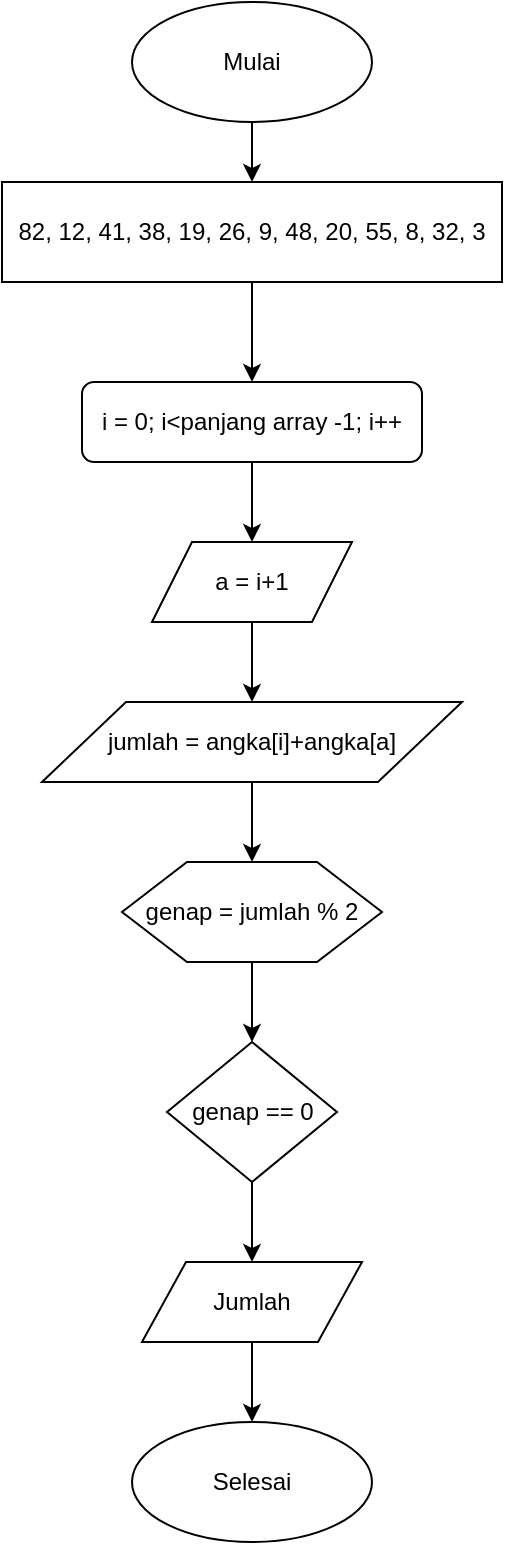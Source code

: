 <mxfile version="13.0.3" type="device"><diagram id="hIvQ0fMZSYZxDQKppyz7" name="Page-1"><mxGraphModel dx="852" dy="494" grid="1" gridSize="10" guides="1" tooltips="1" connect="1" arrows="1" fold="1" page="1" pageScale="1" pageWidth="850" pageHeight="1100" math="0" shadow="0"><root><mxCell id="0"/><mxCell id="1" parent="0"/><mxCell id="L3PJQPtcrhCKQBynPoIi-2" style="edgeStyle=orthogonalEdgeStyle;rounded=0;orthogonalLoop=1;jettySize=auto;html=1;" edge="1" parent="1" source="L3PJQPtcrhCKQBynPoIi-1"><mxGeometry relative="1" as="geometry"><mxPoint x="400" y="130" as="targetPoint"/></mxGeometry></mxCell><mxCell id="L3PJQPtcrhCKQBynPoIi-1" value="Mulai" style="ellipse;whiteSpace=wrap;html=1;" vertex="1" parent="1"><mxGeometry x="340" y="40" width="120" height="60" as="geometry"/></mxCell><mxCell id="L3PJQPtcrhCKQBynPoIi-4" style="edgeStyle=orthogonalEdgeStyle;rounded=0;orthogonalLoop=1;jettySize=auto;html=1;" edge="1" parent="1" source="L3PJQPtcrhCKQBynPoIi-3"><mxGeometry relative="1" as="geometry"><mxPoint x="400" y="230" as="targetPoint"/></mxGeometry></mxCell><mxCell id="L3PJQPtcrhCKQBynPoIi-3" value="82, 12, 41, 38, 19, 26, 9, 48, 20, 55, 8, 32, 3" style="rounded=0;whiteSpace=wrap;html=1;" vertex="1" parent="1"><mxGeometry x="275" y="130" width="250" height="50" as="geometry"/></mxCell><mxCell id="L3PJQPtcrhCKQBynPoIi-6" style="edgeStyle=orthogonalEdgeStyle;rounded=0;orthogonalLoop=1;jettySize=auto;html=1;" edge="1" parent="1" source="L3PJQPtcrhCKQBynPoIi-5"><mxGeometry relative="1" as="geometry"><mxPoint x="400" y="310" as="targetPoint"/></mxGeometry></mxCell><mxCell id="L3PJQPtcrhCKQBynPoIi-5" value="i = 0; i&amp;lt;panjang array -1; i++" style="rounded=1;whiteSpace=wrap;html=1;" vertex="1" parent="1"><mxGeometry x="315" y="230" width="170" height="40" as="geometry"/></mxCell><mxCell id="L3PJQPtcrhCKQBynPoIi-8" style="edgeStyle=orthogonalEdgeStyle;rounded=0;orthogonalLoop=1;jettySize=auto;html=1;" edge="1" parent="1" source="L3PJQPtcrhCKQBynPoIi-7"><mxGeometry relative="1" as="geometry"><mxPoint x="400" y="390" as="targetPoint"/></mxGeometry></mxCell><mxCell id="L3PJQPtcrhCKQBynPoIi-7" value="a = i+1" style="shape=parallelogram;perimeter=parallelogramPerimeter;whiteSpace=wrap;html=1;" vertex="1" parent="1"><mxGeometry x="350" y="310" width="100" height="40" as="geometry"/></mxCell><mxCell id="L3PJQPtcrhCKQBynPoIi-10" style="edgeStyle=orthogonalEdgeStyle;rounded=0;orthogonalLoop=1;jettySize=auto;html=1;" edge="1" parent="1" source="L3PJQPtcrhCKQBynPoIi-9"><mxGeometry relative="1" as="geometry"><mxPoint x="400" y="470" as="targetPoint"/></mxGeometry></mxCell><mxCell id="L3PJQPtcrhCKQBynPoIi-9" value="jumlah = angka[i]+angka[a]" style="shape=parallelogram;perimeter=parallelogramPerimeter;whiteSpace=wrap;html=1;" vertex="1" parent="1"><mxGeometry x="295" y="390" width="210" height="40" as="geometry"/></mxCell><mxCell id="L3PJQPtcrhCKQBynPoIi-12" style="edgeStyle=orthogonalEdgeStyle;rounded=0;orthogonalLoop=1;jettySize=auto;html=1;" edge="1" parent="1" source="L3PJQPtcrhCKQBynPoIi-11"><mxGeometry relative="1" as="geometry"><mxPoint x="400" y="560" as="targetPoint"/></mxGeometry></mxCell><mxCell id="L3PJQPtcrhCKQBynPoIi-11" value="genap = jumlah % 2" style="shape=hexagon;perimeter=hexagonPerimeter2;whiteSpace=wrap;html=1;" vertex="1" parent="1"><mxGeometry x="335" y="470" width="130" height="50" as="geometry"/></mxCell><mxCell id="L3PJQPtcrhCKQBynPoIi-16" style="edgeStyle=orthogonalEdgeStyle;rounded=0;orthogonalLoop=1;jettySize=auto;html=1;" edge="1" parent="1" source="L3PJQPtcrhCKQBynPoIi-14"><mxGeometry relative="1" as="geometry"><mxPoint x="400" y="670" as="targetPoint"/></mxGeometry></mxCell><mxCell id="L3PJQPtcrhCKQBynPoIi-14" value="genap == 0" style="rhombus;whiteSpace=wrap;html=1;" vertex="1" parent="1"><mxGeometry x="357.5" y="560" width="85" height="70" as="geometry"/></mxCell><mxCell id="L3PJQPtcrhCKQBynPoIi-20" style="edgeStyle=orthogonalEdgeStyle;rounded=0;orthogonalLoop=1;jettySize=auto;html=1;" edge="1" parent="1" source="L3PJQPtcrhCKQBynPoIi-15"><mxGeometry relative="1" as="geometry"><mxPoint x="400" y="750" as="targetPoint"/></mxGeometry></mxCell><mxCell id="L3PJQPtcrhCKQBynPoIi-15" value="Jumlah" style="shape=parallelogram;perimeter=parallelogramPerimeter;whiteSpace=wrap;html=1;" vertex="1" parent="1"><mxGeometry x="345" y="670" width="110" height="40" as="geometry"/></mxCell><mxCell id="L3PJQPtcrhCKQBynPoIi-21" value="Selesai" style="ellipse;whiteSpace=wrap;html=1;" vertex="1" parent="1"><mxGeometry x="340" y="750" width="120" height="60" as="geometry"/></mxCell></root></mxGraphModel></diagram></mxfile>